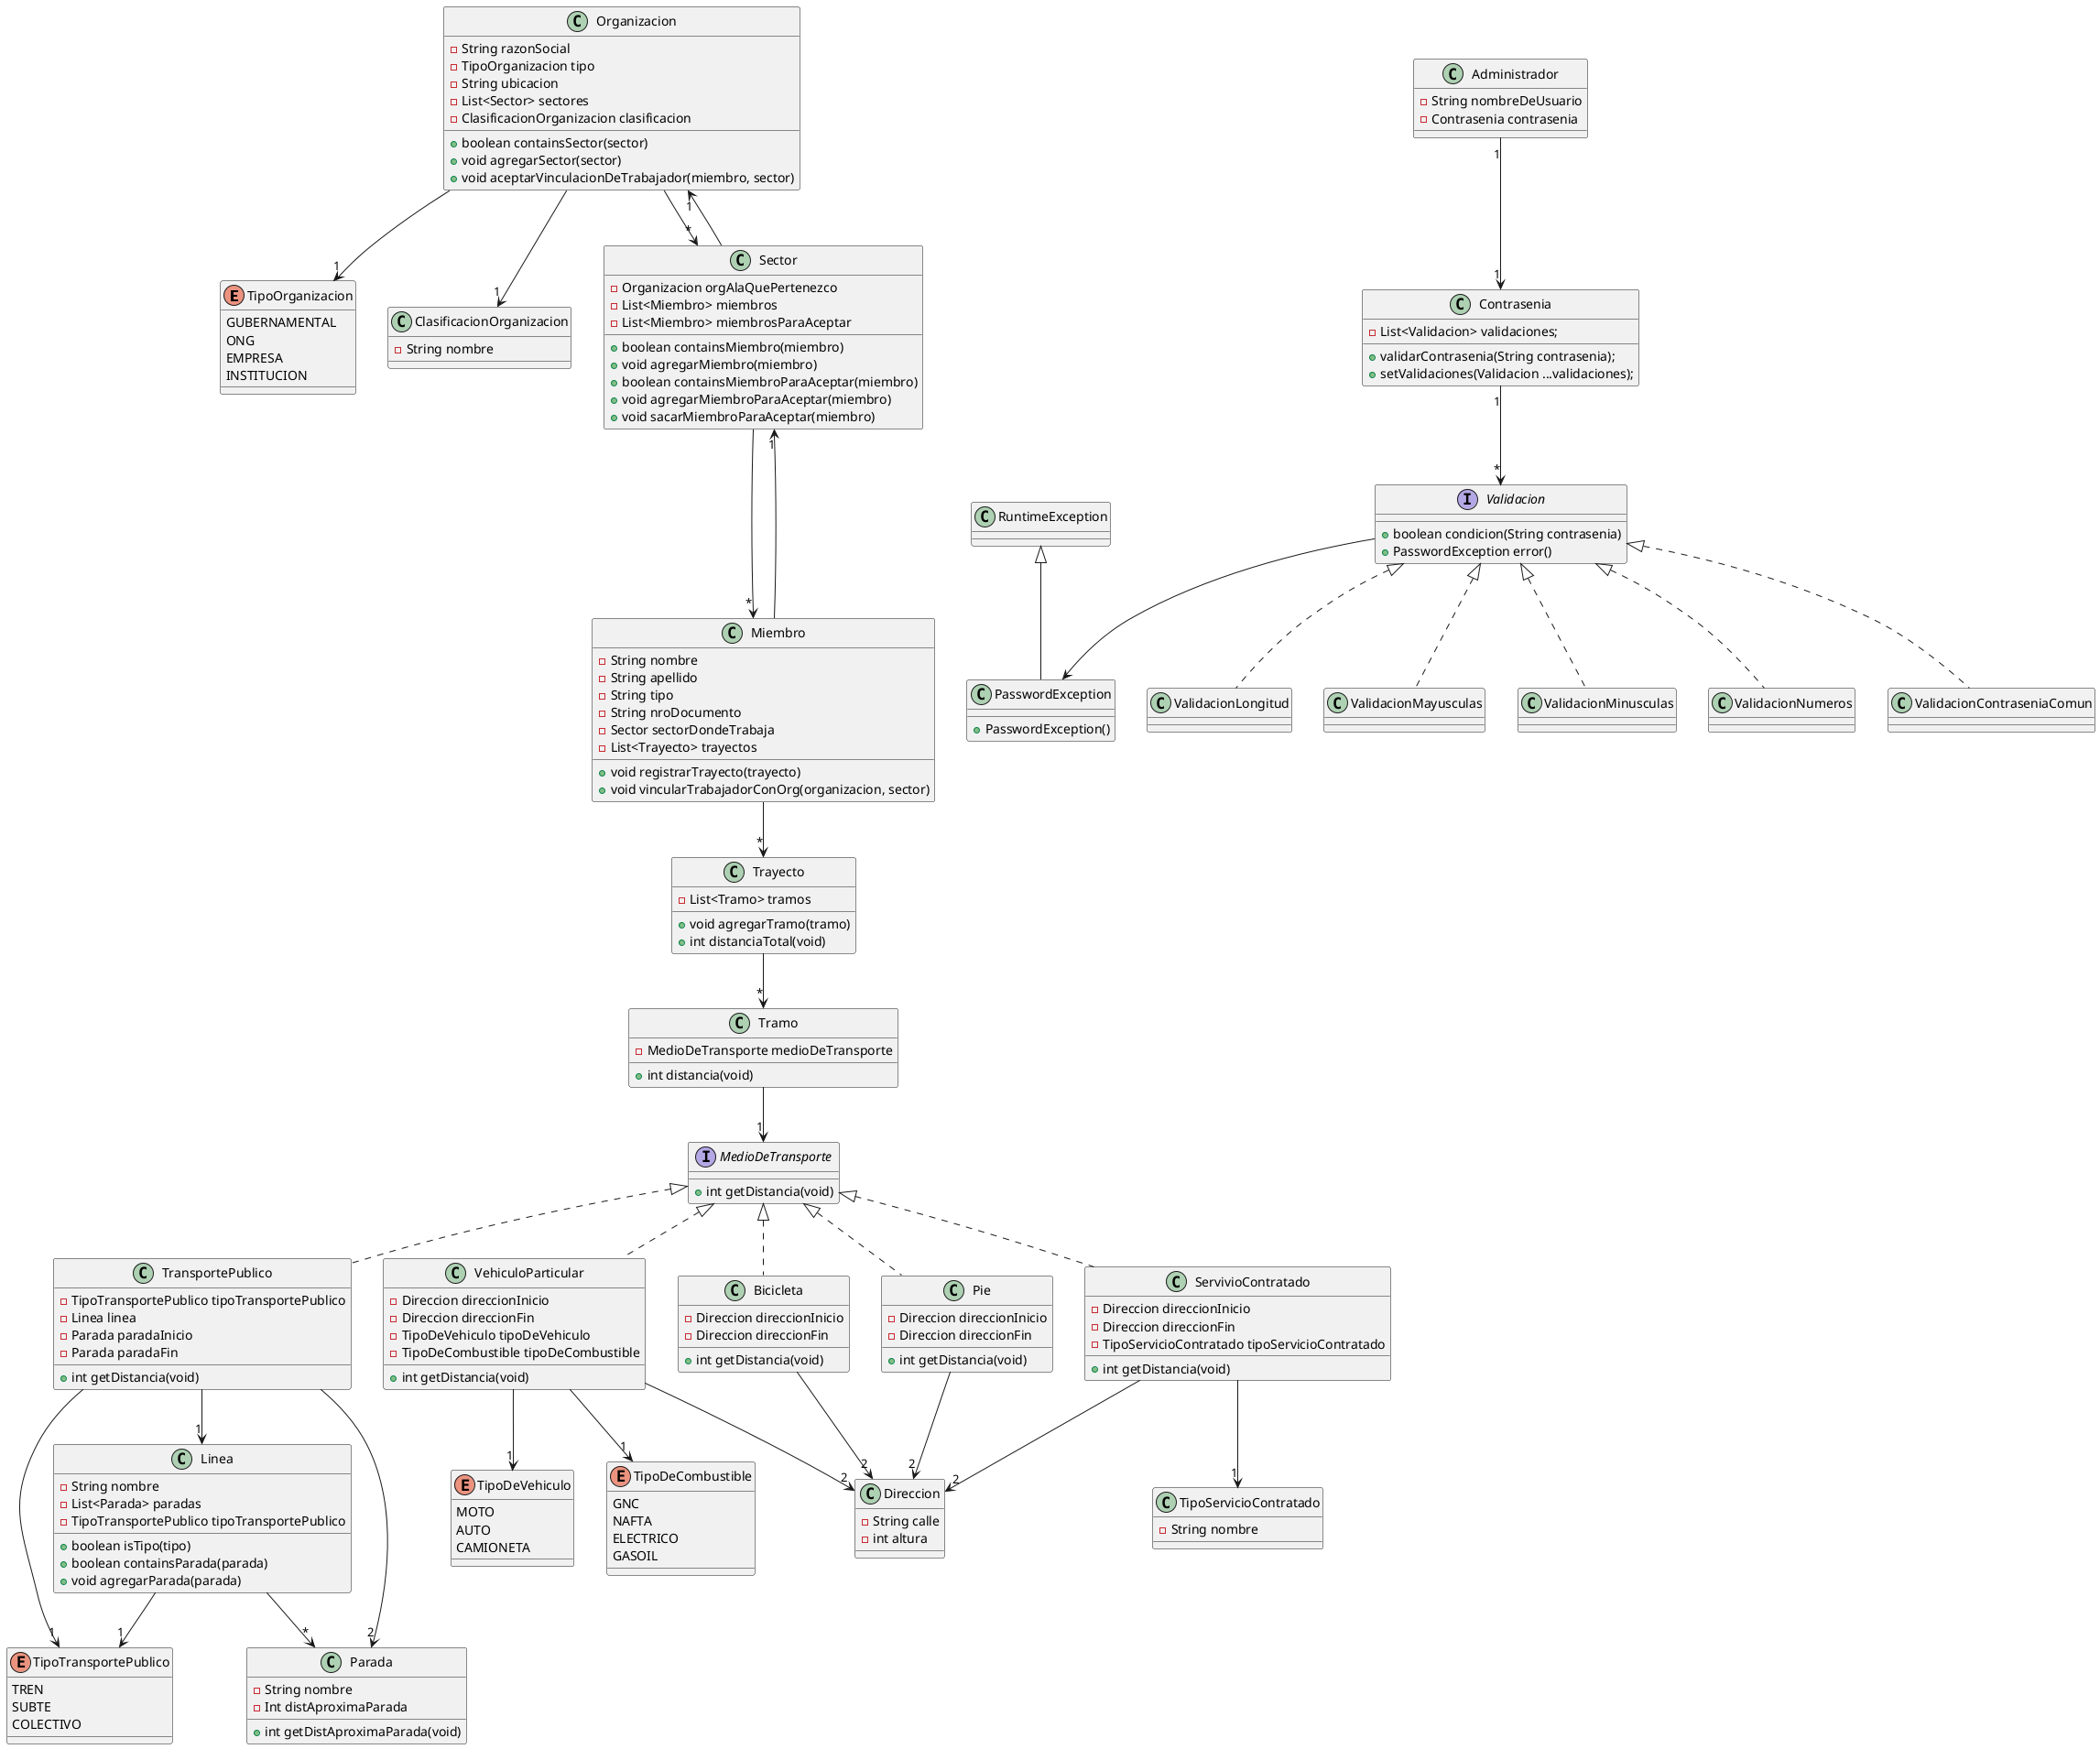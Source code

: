 @startuml diagrama-de-clases

@startuml tp-qmp
'https://plantuml.com/class-diagram
' - private
' + public

' Part 1: Organizaciones y Miembros

enum TipoOrganizacion {
    GUBERNAMENTAL
    ONG
    EMPRESA
    INSTITUCION
}

class ClasificacionOrganizacion{
    - String nombre
}

class Organizacion {
    - String razonSocial
    - TipoOrganizacion tipo
    - String ubicacion
    - List<Sector> sectores
    - ClasificacionOrganizacion clasificacion

    + boolean containsSector(sector)
    + void agregarSector(sector)
    + void aceptarVinculacionDeTrabajador(miembro, sector)
}

class Sector{
    - Organizacion orgAlaQuePertenezco
    - List<Miembro> miembros
    - List<Miembro> miembrosParaAceptar

    + boolean containsMiembro(miembro)
    + void agregarMiembro(miembro)
    + boolean containsMiembroParaAceptar(miembro)
    + void agregarMiembroParaAceptar(miembro)
    + void sacarMiembroParaAceptar(miembro)
}

class Miembro {
    - String nombre
    - String apellido
    - String tipo
    - String nroDocumento
    - Sector sectorDondeTrabaja
    - List<Trayecto> trayectos

    + void registrarTrayecto(trayecto)
    + void vincularTrabajadorConOrg(organizacion, sector)
}

Organizacion --> "1" TipoOrganizacion
Organizacion --> "1" ClasificacionOrganizacion
Organizacion --> "*" Sector
Sector --> "1" Organizacion
Sector --> "*" Miembro
Miembro ---> "1" Sector

' Part 2: Registro de Trayectos

class Trayecto{
    - List<Tramo> tramos

    + void agregarTramo(tramo)
    + int distanciaTotal(void) 
}

class Tramo{
    - MedioDeTransporte medioDeTransporte

    + int distancia(void)
}

interface MedioDeTransporte{
    + int getDistancia(void)
}

class TransportePublico Implements MedioDeTransporte{
    - TipoTransportePublico tipoTransportePublico
    - Linea linea
    - Parada paradaInicio
    - Parada paradaFin
    
    + int getDistancia(void)
}

class VehiculoParticular Implements MedioDeTransporte{
    - Direccion direccionInicio
    - Direccion direccionFin
    - TipoDeVehiculo tipoDeVehiculo
    - TipoDeCombustible tipoDeCombustible

    + int getDistancia(void)
}

class ServivioContratado Implements MedioDeTransporte{
    - Direccion direccionInicio
    - Direccion direccionFin
    - TipoServicioContratado tipoServicioContratado

    + int getDistancia(void)
}

class Bicicleta Implements MedioDeTransporte{
    - Direccion direccionInicio
    - Direccion direccionFin

    + int getDistancia(void)
}

class Pie Implements MedioDeTransporte{
    - Direccion direccionInicio
    - Direccion direccionFin

    + int getDistancia(void)
}

enum TipoDeVehiculo{
    MOTO
    AUTO
    CAMIONETA
}

enum TipoDeCombustible{
    GNC
    NAFTA
    ELECTRICO
    GASOIL
}

enum TipoTransportePublico{
    TREN
    SUBTE
    COLECTIVO
}

class Direccion{
    - String calle
    - int altura
}

class Parada{
    - String nombre
    - Int distAproximaParada

    + int getDistAproximaParada(void)
}

class Linea{
    - String nombre
    - List<Parada> paradas
    - TipoTransportePublico tipoTransportePublico

    + boolean isTipo(tipo)
    + boolean containsParada(parada)
    + void agregarParada(parada)
}

class TipoServicioContratado{
    - String nombre
}

Miembro --> "*" Trayecto
Trayecto --> "*" Tramo
Tramo --> "1" MedioDeTransporte
TransportePublico --> "1" TipoTransportePublico
TransportePublico --> "1" Linea
VehiculoParticular --> "1" TipoDeVehiculo
VehiculoParticular --> "1" TipoDeCombustible
ServivioContratado --> "1" TipoServicioContratado
TransportePublico --> "2" Parada
VehiculoParticular --> "2" Direccion
ServivioContratado --> "2" Direccion
Bicicleta --> "2" Direccion
Pie --> "2" Direccion
Linea --> "*" Parada
Linea --> "1" TipoTransportePublico


/'

Requerimientos generales:

1.   Se debe permitir el alta de Organizaciones y de sectores dentro de cada una de éstas.

    Organizacion org = new Organizacion(//Todas las cosas)
    Sector sector = new Sector(//Lista de miembros)
    org.agregarSector(sector)

2.   Se debe permitir que un Miembro se vincule con un sector de la organización. Las Organizaciones
    deben aceptar esta vinculación para que las mediciones brindadas por dicho miembro (como los
    trayectos) tengan impacto en la Organización.

    Miembro miembro = new Miembro(//Todas las cosas)
    miembro.vincularCon(org, sector)

3.   Se debe permitir el alta de trayectos teniendo en cuenta que cada uno de éstos puede contener
    varios tramos.

    Tramo tramo1 = new Tramo(//Toda la salsa)
    Tramo tramo2 = new Tramo(//Toda la salsa)
    ...
    Trayecto trayecto = new Trayecto(//Lista de tramos con tramo1, tramo2,etc.)

4.   Se debe permitir el alta de nuevas líneas férreas, subterráneas y de colectivos; así como también el
    alta de paradas/estaciones de cada una de ellas.

    Parada sanPedrito = new Parada("San Pedrito")
    Linea lineaA = new Linea("Linea A", [sanPedrito], SUBTE)
    Parada flores = new Parada("Flores")
    lineaA.agregarParada(flores)

    Al hablar de que hizo un tramo por transporte publico
    medioDeTransporte = new TransportePublico(SUBTE, lineaA, sanPedrito, flores)


5.   Se debe permitir el alta de nuevos servicios de transporte contratados.

    TipoServicioContratado taxi = new TipoServicioContratado("Taxi")

Requerimientos de seguridad

6.   Registrar administradores
7.   Por el momento, sólo se requiere guardar usuario y contraseña.
8.   Siguiendo las recomendaciones del OWASP (Proyecto Abierto de Seguridad en Aplicaciones
    Web)2, que se ha constituido en un estándar de facto para la seguridad, se pide:
        - No utilice credenciales por defecto en su software, particularmente en el caso de
        administradores.
        - Implemente controles contra contraseñas débiles. Cuando el usuario ingrese una nueva clave,
        la misma puede verificarse contra la lista del Top 10.000 de peores contraseñas.
        - Alinear la política de longitud, complejidad y rotación de contraseñas con las recomendaciones
        de la Sección 5.1.1 para Secretos Memorizados de la Guía NIST3 800-634.5
'/

' Ahora lo de validar contraseñas

class Contrasenia {
    - List<Validacion> validaciones;

    + validarContrasenia(String contrasenia);
    + setValidaciones(Validacion ...validaciones);
}

class RuntimeException{}

interface Validacion {
    + boolean condicion(String contrasenia)
    + PasswordException error()
}

class PasswordException extends RuntimeException {
    + PasswordException()
}

Contrasenia "1" --> "*" Validacion
Validacion --> PasswordException



class ValidacionLongitud implements Validacion{
}

class ValidacionMayusculas implements Validacion{
}

class ValidacionMinusculas implements Validacion {
}

class ValidacionNumeros implements Validacion {
}

class ValidacionContraseniaComun implements Validacion {
}

class Administrador {
    - String nombreDeUsuario
    - Contrasenia contrasenia
}

Administrador "1" --> "1" Contrasenia

@enduml